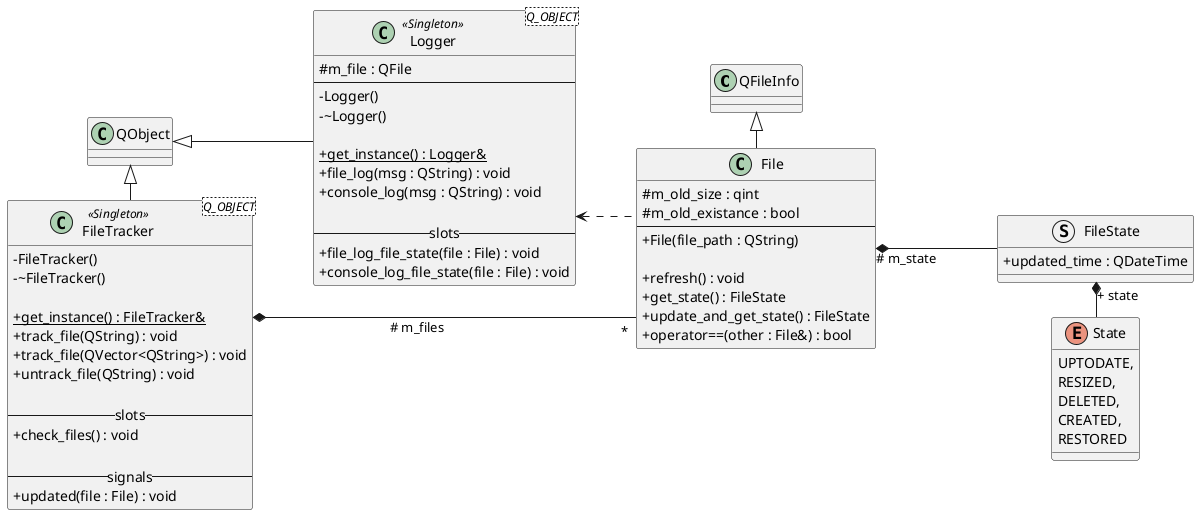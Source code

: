 @startuml my_proj
skinparam classAttributeIconSize 0
skinparam linetype ortho

left to right direction

class QFileInfo {}
class QObject {}

class Logger<Q_OBJECT> <<Singleton>> {
    # m_file : QFile
    --
    - Logger()
    - ~Logger()

    {static} + get_instance() : Logger&
    + file_log(msg : QString) : void
    + console_log(msg : QString) : void

    -- slots --
    +file_log_file_state(file : File) : void
    +console_log_file_state(file : File) : void
}

class File {
    # m_old_size : qint
    # m_old_existance : bool
    --
    + File(file_path : QString)

    + refresh() : void
    + get_state() : FileState
    + update_and_get_state() : FileState
    + operator==(other : File&) : bool
}

class FileTracker<Q_OBJECT> <<Singleton>> {
    - FileTracker()
    - ~FileTracker()

    {static} + get_instance() : FileTracker&
    + track_file(QString) : void
    + track_file(QVector<QString>) : void
    + untrack_file(QString) : void

    -- slots --
    + check_files() : void

    -- signals --
    + updated(file : File) : void
}

enum State {
    UPTODATE,
    RESIZED,
    DELETED,
    CREATED,
    RESTORED
}

struct FileState {
    + updated_time : QDateTime
}

FileTracker *--- "*" File : "# m_files"

Logger <.. File

FileState *-right- State : "+ state"

File -left-|> QFileInfo
QObject <|-right- FileTracker
QObject <|- Logger

File *--- FileState : "# m_state"
@enduml

